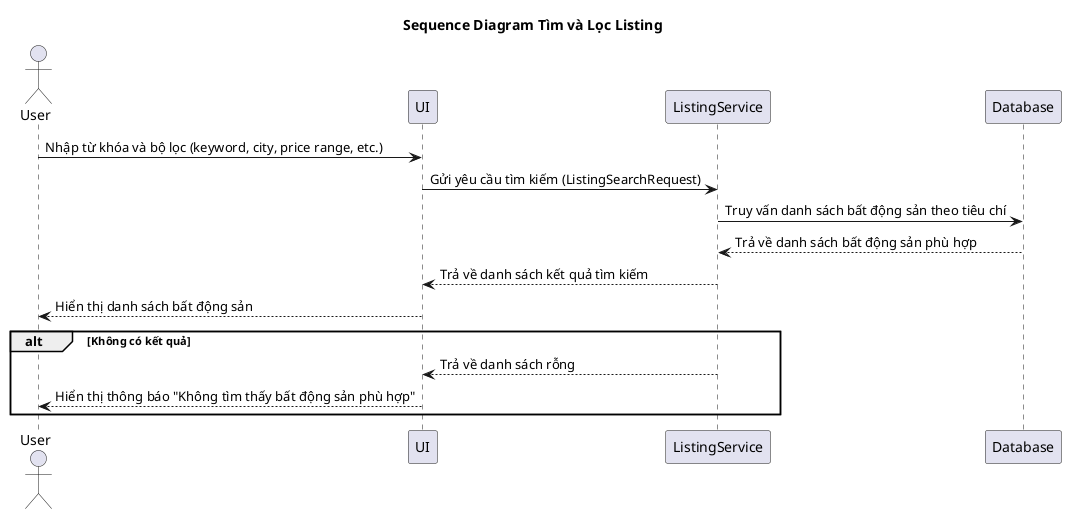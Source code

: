 @startuml
title Sequence Diagram Tìm và Lọc Listing

actor User
participant UI
participant ListingService
participant Database

User -> UI: Nhập từ khóa và bộ lọc (keyword, city, price range, etc.)
UI -> ListingService: Gửi yêu cầu tìm kiếm (ListingSearchRequest)
ListingService -> Database: Truy vấn danh sách bất động sản theo tiêu chí
Database --> ListingService: Trả về danh sách bất động sản phù hợp
ListingService --> UI: Trả về danh sách kết quả tìm kiếm
UI --> User: Hiển thị danh sách bất động sản

alt Không có kết quả
    ListingService --> UI: Trả về danh sách rỗng
    UI --> User: Hiển thị thông báo "Không tìm thấy bất động sản phù hợp"
end

@enduml